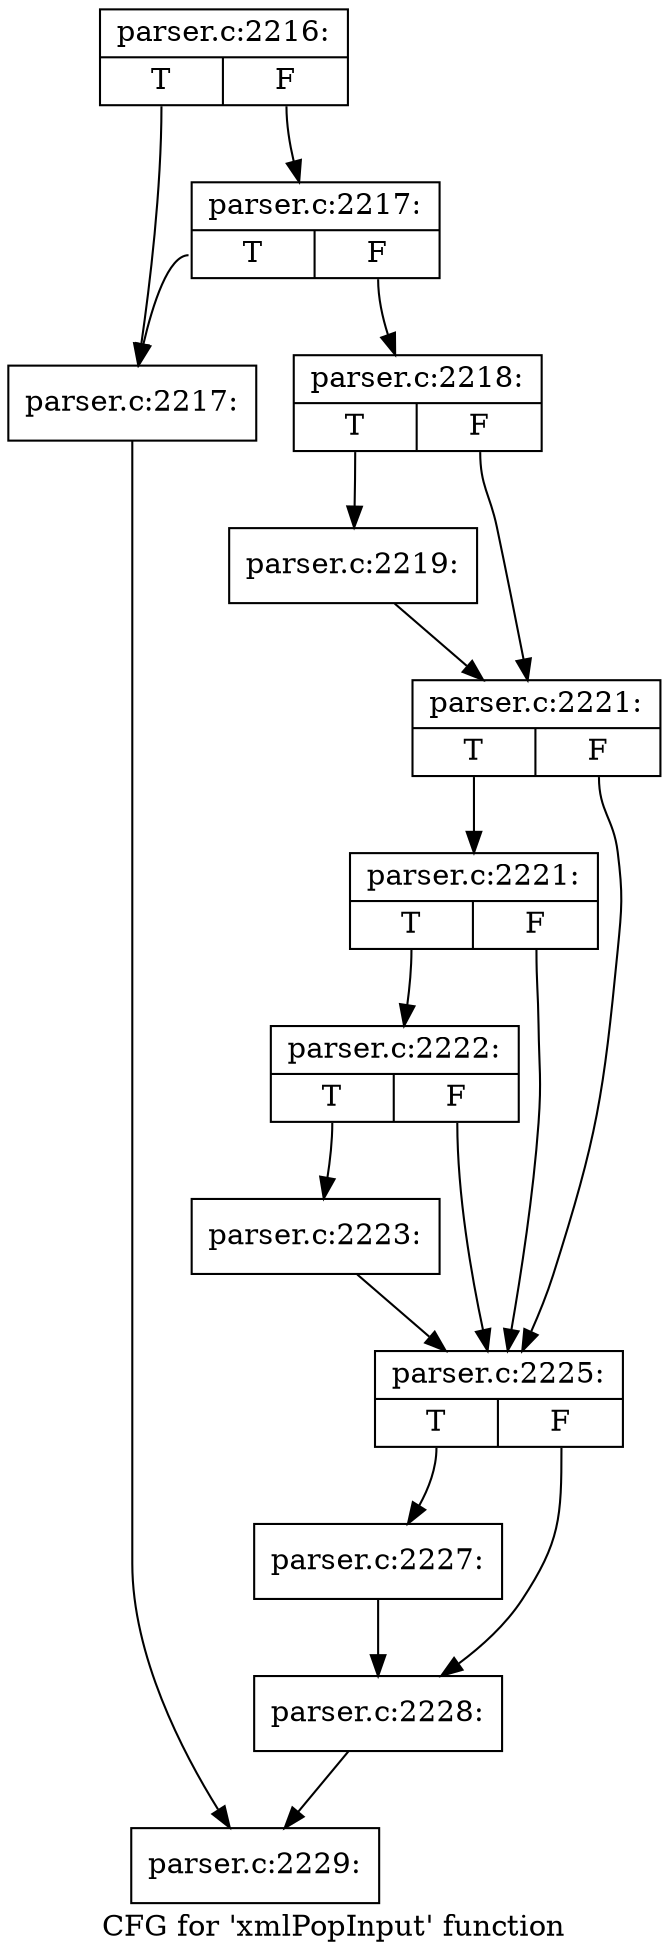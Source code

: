digraph "CFG for 'xmlPopInput' function" {
	label="CFG for 'xmlPopInput' function";

	Node0x55d73b788670 [shape=record,label="{parser.c:2216:|{<s0>T|<s1>F}}"];
	Node0x55d73b788670:s0 -> Node0x55d73b78a7a0;
	Node0x55d73b788670:s1 -> Node0x55d73b782390;
	Node0x55d73b782390 [shape=record,label="{parser.c:2217:|{<s0>T|<s1>F}}"];
	Node0x55d73b782390:s0 -> Node0x55d73b78a7a0;
	Node0x55d73b782390:s1 -> Node0x55d73b78d5b0;
	Node0x55d73b78a7a0 [shape=record,label="{parser.c:2217:}"];
	Node0x55d73b78a7a0 -> Node0x55d73b7824a0;
	Node0x55d73b78d5b0 [shape=record,label="{parser.c:2218:|{<s0>T|<s1>F}}"];
	Node0x55d73b78d5b0:s0 -> Node0x55d73b78fb00;
	Node0x55d73b78d5b0:s1 -> Node0x55d73b78fb50;
	Node0x55d73b78fb00 [shape=record,label="{parser.c:2219:}"];
	Node0x55d73b78fb00 -> Node0x55d73b78fb50;
	Node0x55d73b78fb50 [shape=record,label="{parser.c:2221:|{<s0>T|<s1>F}}"];
	Node0x55d73b78fb50:s0 -> Node0x55d73b7911b0;
	Node0x55d73b78fb50:s1 -> Node0x55d73b7910e0;
	Node0x55d73b7911b0 [shape=record,label="{parser.c:2221:|{<s0>T|<s1>F}}"];
	Node0x55d73b7911b0:s0 -> Node0x55d73b791130;
	Node0x55d73b7911b0:s1 -> Node0x55d73b7910e0;
	Node0x55d73b791130 [shape=record,label="{parser.c:2222:|{<s0>T|<s1>F}}"];
	Node0x55d73b791130:s0 -> Node0x55d73b791090;
	Node0x55d73b791130:s1 -> Node0x55d73b7910e0;
	Node0x55d73b791090 [shape=record,label="{parser.c:2223:}"];
	Node0x55d73b791090 -> Node0x55d73b7910e0;
	Node0x55d73b7910e0 [shape=record,label="{parser.c:2225:|{<s0>T|<s1>F}}"];
	Node0x55d73b7910e0:s0 -> Node0x55d73b792280;
	Node0x55d73b7910e0:s1 -> Node0x55d73b7922d0;
	Node0x55d73b792280 [shape=record,label="{parser.c:2227:}"];
	Node0x55d73b792280 -> Node0x55d73b7922d0;
	Node0x55d73b7922d0 [shape=record,label="{parser.c:2228:}"];
	Node0x55d73b7922d0 -> Node0x55d73b7824a0;
	Node0x55d73b7824a0 [shape=record,label="{parser.c:2229:}"];
}
